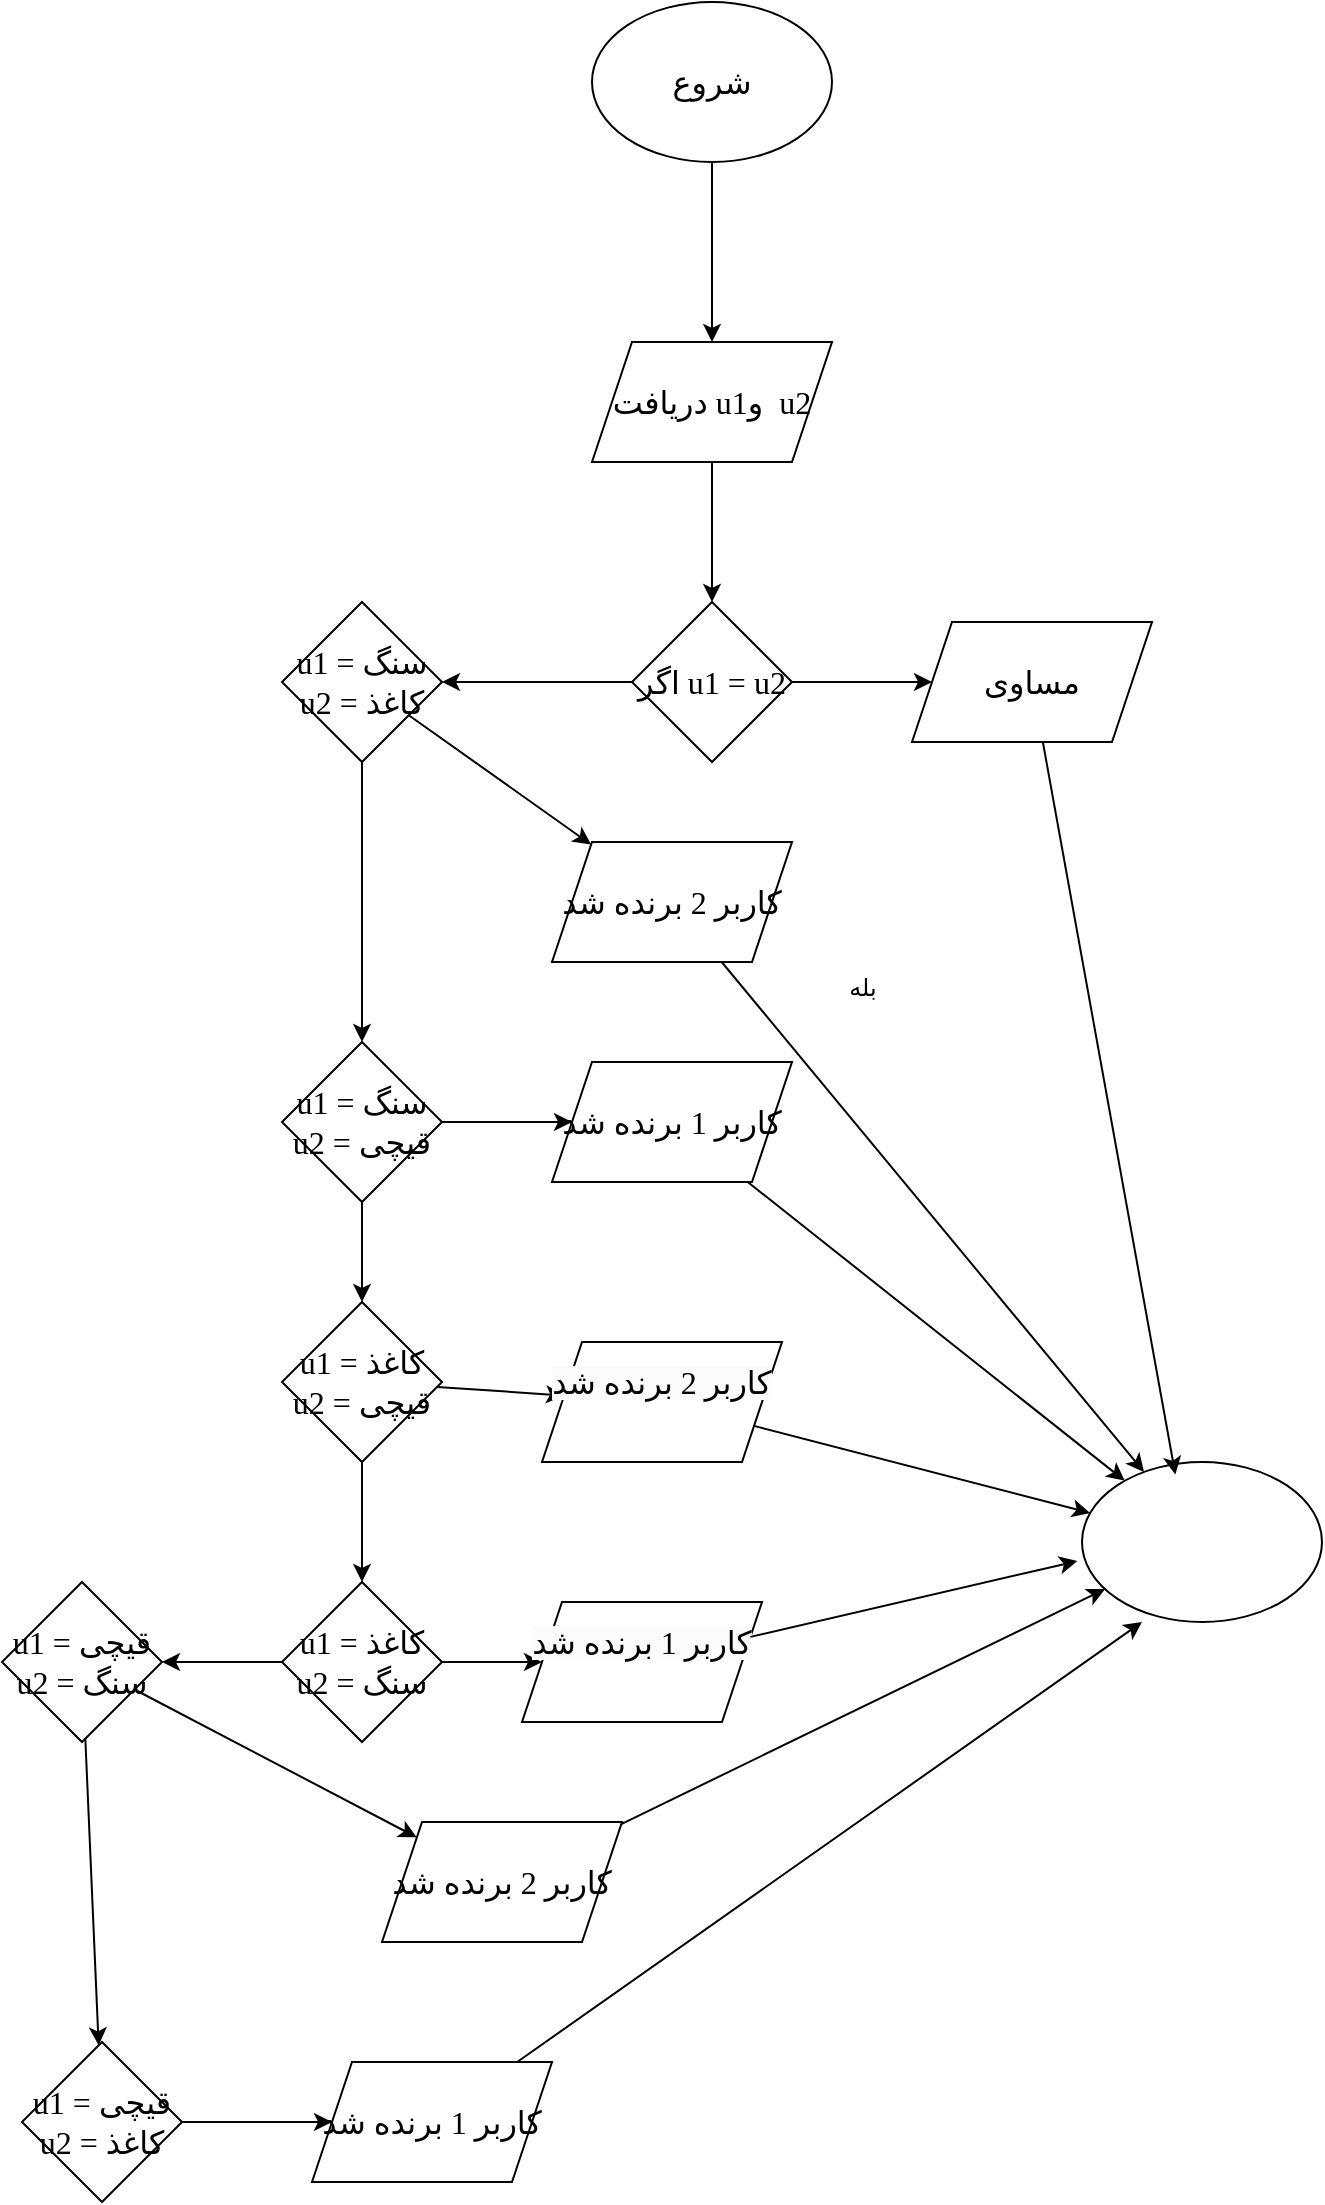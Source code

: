 <mxfile>
    <diagram id="bTtsvyKf5oU9Obzeb9Ha" name="Page-1">
        <mxGraphModel dx="1540" dy="866" grid="1" gridSize="10" guides="1" tooltips="1" connect="1" arrows="1" fold="1" page="1" pageScale="1" pageWidth="850" pageHeight="1100" math="0" shadow="0">
            <root>
                <mxCell id="0"/>
                <mxCell id="1" parent="0"/>
                <mxCell id="4" value="" style="edgeStyle=none;html=1;fontFamily=vazir;fontSize=16;" edge="1" parent="1" source="2" target="3">
                    <mxGeometry relative="1" as="geometry"/>
                </mxCell>
                <mxCell id="2" value="شروع" style="ellipse;whiteSpace=wrap;html=1;fontFamily=vazir;fontSize=16;" vertex="1" parent="1">
                    <mxGeometry x="365" y="100" width="120" height="80" as="geometry"/>
                </mxCell>
                <mxCell id="6" value="" style="edgeStyle=none;html=1;" edge="1" parent="1" source="3" target="5">
                    <mxGeometry relative="1" as="geometry"/>
                </mxCell>
                <mxCell id="3" value="دریافت u1و&amp;nbsp; u2" style="shape=parallelogram;perimeter=parallelogramPerimeter;whiteSpace=wrap;html=1;fixedSize=1;fontSize=16;fontFamily=vazir;" vertex="1" parent="1">
                    <mxGeometry x="365" y="270" width="120" height="60" as="geometry"/>
                </mxCell>
                <mxCell id="8" value="" style="edgeStyle=none;html=1;" edge="1" parent="1" source="5" target="7">
                    <mxGeometry relative="1" as="geometry"/>
                </mxCell>
                <mxCell id="10" value="" style="edgeStyle=none;html=1;" edge="1" parent="1" source="5" target="9">
                    <mxGeometry relative="1" as="geometry"/>
                </mxCell>
                <mxCell id="5" value="اگر u1 = u2" style="rhombus;whiteSpace=wrap;html=1;fontSize=16;fontFamily=vazir;" vertex="1" parent="1">
                    <mxGeometry x="385" y="400" width="80" height="80" as="geometry"/>
                </mxCell>
                <mxCell id="7" value="مساوی" style="shape=parallelogram;perimeter=parallelogramPerimeter;whiteSpace=wrap;html=1;fixedSize=1;fontSize=16;fontFamily=vazir;" vertex="1" parent="1">
                    <mxGeometry x="525" y="410" width="120" height="60" as="geometry"/>
                </mxCell>
                <mxCell id="12" value="" style="edgeStyle=none;html=1;" edge="1" parent="1" source="9" target="11">
                    <mxGeometry relative="1" as="geometry"/>
                </mxCell>
                <mxCell id="15" value="" style="edgeStyle=none;html=1;" edge="1" parent="1" source="9" target="14">
                    <mxGeometry relative="1" as="geometry"/>
                </mxCell>
                <mxCell id="9" value="u1 = سنگ&lt;div&gt;u2 = کاغذ&lt;/div&gt;" style="rhombus;whiteSpace=wrap;html=1;fontSize=16;fontFamily=vazir;" vertex="1" parent="1">
                    <mxGeometry x="210" y="400" width="80" height="80" as="geometry"/>
                </mxCell>
                <mxCell id="37" style="edgeStyle=none;html=1;" edge="1" parent="1" source="11" target="35">
                    <mxGeometry relative="1" as="geometry"/>
                </mxCell>
                <mxCell id="11" value="کاربر 2 برنده شد" style="shape=parallelogram;perimeter=parallelogramPerimeter;whiteSpace=wrap;html=1;fixedSize=1;fontSize=16;fontFamily=vazir;" vertex="1" parent="1">
                    <mxGeometry x="345" y="520" width="120" height="60" as="geometry"/>
                </mxCell>
                <mxCell id="13" value="بله" style="text;html=1;align=center;verticalAlign=middle;resizable=0;points=[];autosize=1;strokeColor=none;fillColor=none;" vertex="1" parent="1">
                    <mxGeometry x="485" y="578" width="30" height="30" as="geometry"/>
                </mxCell>
                <mxCell id="17" value="" style="edgeStyle=none;html=1;" edge="1" parent="1" source="14" target="16">
                    <mxGeometry relative="1" as="geometry"/>
                </mxCell>
                <mxCell id="19" value="" style="edgeStyle=none;html=1;" edge="1" parent="1" source="14" target="18">
                    <mxGeometry relative="1" as="geometry"/>
                </mxCell>
                <mxCell id="14" value="u1 = سنگ&lt;div&gt;u2 = قیچی&lt;/div&gt;" style="rhombus;whiteSpace=wrap;html=1;fontSize=16;fontFamily=vazir;" vertex="1" parent="1">
                    <mxGeometry x="210" y="620" width="80" height="80" as="geometry"/>
                </mxCell>
                <mxCell id="38" style="edgeStyle=none;html=1;" edge="1" parent="1" source="16" target="35">
                    <mxGeometry relative="1" as="geometry"/>
                </mxCell>
                <mxCell id="16" value="کاربر 1 برنده شد" style="shape=parallelogram;perimeter=parallelogramPerimeter;whiteSpace=wrap;html=1;fixedSize=1;fontSize=16;fontFamily=vazir;" vertex="1" parent="1">
                    <mxGeometry x="345" y="630" width="120" height="60" as="geometry"/>
                </mxCell>
                <mxCell id="21" value="" style="edgeStyle=none;html=1;" edge="1" parent="1" source="18" target="20">
                    <mxGeometry relative="1" as="geometry"/>
                </mxCell>
                <mxCell id="23" value="" style="edgeStyle=none;html=1;" edge="1" parent="1" source="18" target="22">
                    <mxGeometry relative="1" as="geometry"/>
                </mxCell>
                <mxCell id="18" value="u1 = کاغذ&lt;div&gt;u2 = قیچی&lt;/div&gt;" style="rhombus;whiteSpace=wrap;html=1;fontSize=16;fontFamily=vazir;" vertex="1" parent="1">
                    <mxGeometry x="210" y="750" width="80" height="80" as="geometry"/>
                </mxCell>
                <mxCell id="39" style="edgeStyle=none;html=1;" edge="1" parent="1" source="20" target="35">
                    <mxGeometry relative="1" as="geometry"/>
                </mxCell>
                <mxCell id="20" value="&#xa;&lt;span style=&quot;color: rgb(0, 0, 0); font-family: vazir; font-size: 16px; font-style: normal; font-variant-ligatures: normal; font-variant-caps: normal; font-weight: 400; letter-spacing: normal; orphans: 2; text-align: center; text-indent: 0px; text-transform: none; widows: 2; word-spacing: 0px; -webkit-text-stroke-width: 0px; white-space: normal; background-color: rgb(251, 251, 251); text-decoration-thickness: initial; text-decoration-style: initial; text-decoration-color: initial; display: inline !important; float: none;&quot;&gt;کاربر 2 برنده شد&lt;/span&gt;&#xa;&#xa;" style="shape=parallelogram;perimeter=parallelogramPerimeter;whiteSpace=wrap;html=1;fixedSize=1;fontSize=16;fontFamily=vazir;" vertex="1" parent="1">
                    <mxGeometry x="340" y="770" width="120" height="60" as="geometry"/>
                </mxCell>
                <mxCell id="25" value="" style="edgeStyle=none;html=1;" edge="1" parent="1" source="22" target="24">
                    <mxGeometry relative="1" as="geometry"/>
                </mxCell>
                <mxCell id="27" value="" style="edgeStyle=none;html=1;" edge="1" parent="1" source="22" target="26">
                    <mxGeometry relative="1" as="geometry"/>
                </mxCell>
                <mxCell id="22" value="u1 = کاغذ&lt;div&gt;u2 = سنگ&lt;/div&gt;" style="rhombus;whiteSpace=wrap;html=1;fontSize=16;fontFamily=vazir;" vertex="1" parent="1">
                    <mxGeometry x="210" y="890" width="80" height="80" as="geometry"/>
                </mxCell>
                <mxCell id="24" value="&#xa;&lt;span style=&quot;color: rgb(0, 0, 0); font-family: vazir; font-size: 16px; font-style: normal; font-variant-ligatures: normal; font-variant-caps: normal; font-weight: 400; letter-spacing: normal; orphans: 2; text-align: center; text-indent: 0px; text-transform: none; widows: 2; word-spacing: 0px; -webkit-text-stroke-width: 0px; white-space: normal; background-color: rgb(251, 251, 251); text-decoration-thickness: initial; text-decoration-style: initial; text-decoration-color: initial; display: inline !important; float: none;&quot;&gt;کاربر 1 برنده شد&lt;/span&gt;&#xa;&#xa;" style="shape=parallelogram;perimeter=parallelogramPerimeter;whiteSpace=wrap;html=1;fixedSize=1;fontSize=16;fontFamily=vazir;" vertex="1" parent="1">
                    <mxGeometry x="330" y="900" width="120" height="60" as="geometry"/>
                </mxCell>
                <mxCell id="29" value="" style="edgeStyle=none;html=1;" edge="1" parent="1" source="26" target="28">
                    <mxGeometry relative="1" as="geometry"/>
                </mxCell>
                <mxCell id="34" value="" style="edgeStyle=none;html=1;" edge="1" parent="1" source="26" target="30">
                    <mxGeometry relative="1" as="geometry"/>
                </mxCell>
                <mxCell id="26" value="u1 = قیچی&lt;div&gt;u2 = سنگ&lt;/div&gt;" style="rhombus;whiteSpace=wrap;html=1;fontSize=16;fontFamily=vazir;" vertex="1" parent="1">
                    <mxGeometry x="70" y="890" width="80" height="80" as="geometry"/>
                </mxCell>
                <mxCell id="33" value="" style="edgeStyle=none;html=1;" edge="1" parent="1" source="28" target="32">
                    <mxGeometry relative="1" as="geometry"/>
                </mxCell>
                <mxCell id="28" value="u1 = قیچی&lt;div&gt;u2 = کاغذ&lt;/div&gt;" style="rhombus;whiteSpace=wrap;html=1;fontSize=16;fontFamily=vazir;" vertex="1" parent="1">
                    <mxGeometry x="80" y="1120" width="80" height="80" as="geometry"/>
                </mxCell>
                <mxCell id="41" style="edgeStyle=none;html=1;" edge="1" parent="1" source="30" target="35">
                    <mxGeometry relative="1" as="geometry"/>
                </mxCell>
                <mxCell id="30" value="&lt;span style=&quot;color: rgb(0, 0, 0);&quot;&gt;کاربر 2 برنده شد&lt;/span&gt;" style="shape=parallelogram;perimeter=parallelogramPerimeter;whiteSpace=wrap;html=1;fixedSize=1;fontSize=16;fontFamily=vazir;" vertex="1" parent="1">
                    <mxGeometry x="260" y="1010" width="120" height="60" as="geometry"/>
                </mxCell>
                <mxCell id="32" value="&lt;span style=&quot;color: rgb(0, 0, 0);&quot;&gt;کاربر 1 برنده شد&lt;/span&gt;" style="shape=parallelogram;perimeter=parallelogramPerimeter;whiteSpace=wrap;html=1;fixedSize=1;fontSize=16;fontFamily=vazir;" vertex="1" parent="1">
                    <mxGeometry x="225" y="1130" width="120" height="60" as="geometry"/>
                </mxCell>
                <mxCell id="35" value="" style="ellipse;whiteSpace=wrap;html=1;" vertex="1" parent="1">
                    <mxGeometry x="610" y="830" width="120" height="80" as="geometry"/>
                </mxCell>
                <mxCell id="36" style="edgeStyle=none;html=1;entryX=0.389;entryY=0.078;entryDx=0;entryDy=0;entryPerimeter=0;" edge="1" parent="1" source="7" target="35">
                    <mxGeometry relative="1" as="geometry"/>
                </mxCell>
                <mxCell id="40" style="edgeStyle=none;html=1;entryX=-0.019;entryY=0.619;entryDx=0;entryDy=0;entryPerimeter=0;" edge="1" parent="1" source="24" target="35">
                    <mxGeometry relative="1" as="geometry"/>
                </mxCell>
                <mxCell id="42" style="edgeStyle=none;html=1;entryX=0.25;entryY=1;entryDx=0;entryDy=0;entryPerimeter=0;" edge="1" parent="1" source="32" target="35">
                    <mxGeometry relative="1" as="geometry"/>
                </mxCell>
            </root>
        </mxGraphModel>
    </diagram>
</mxfile>